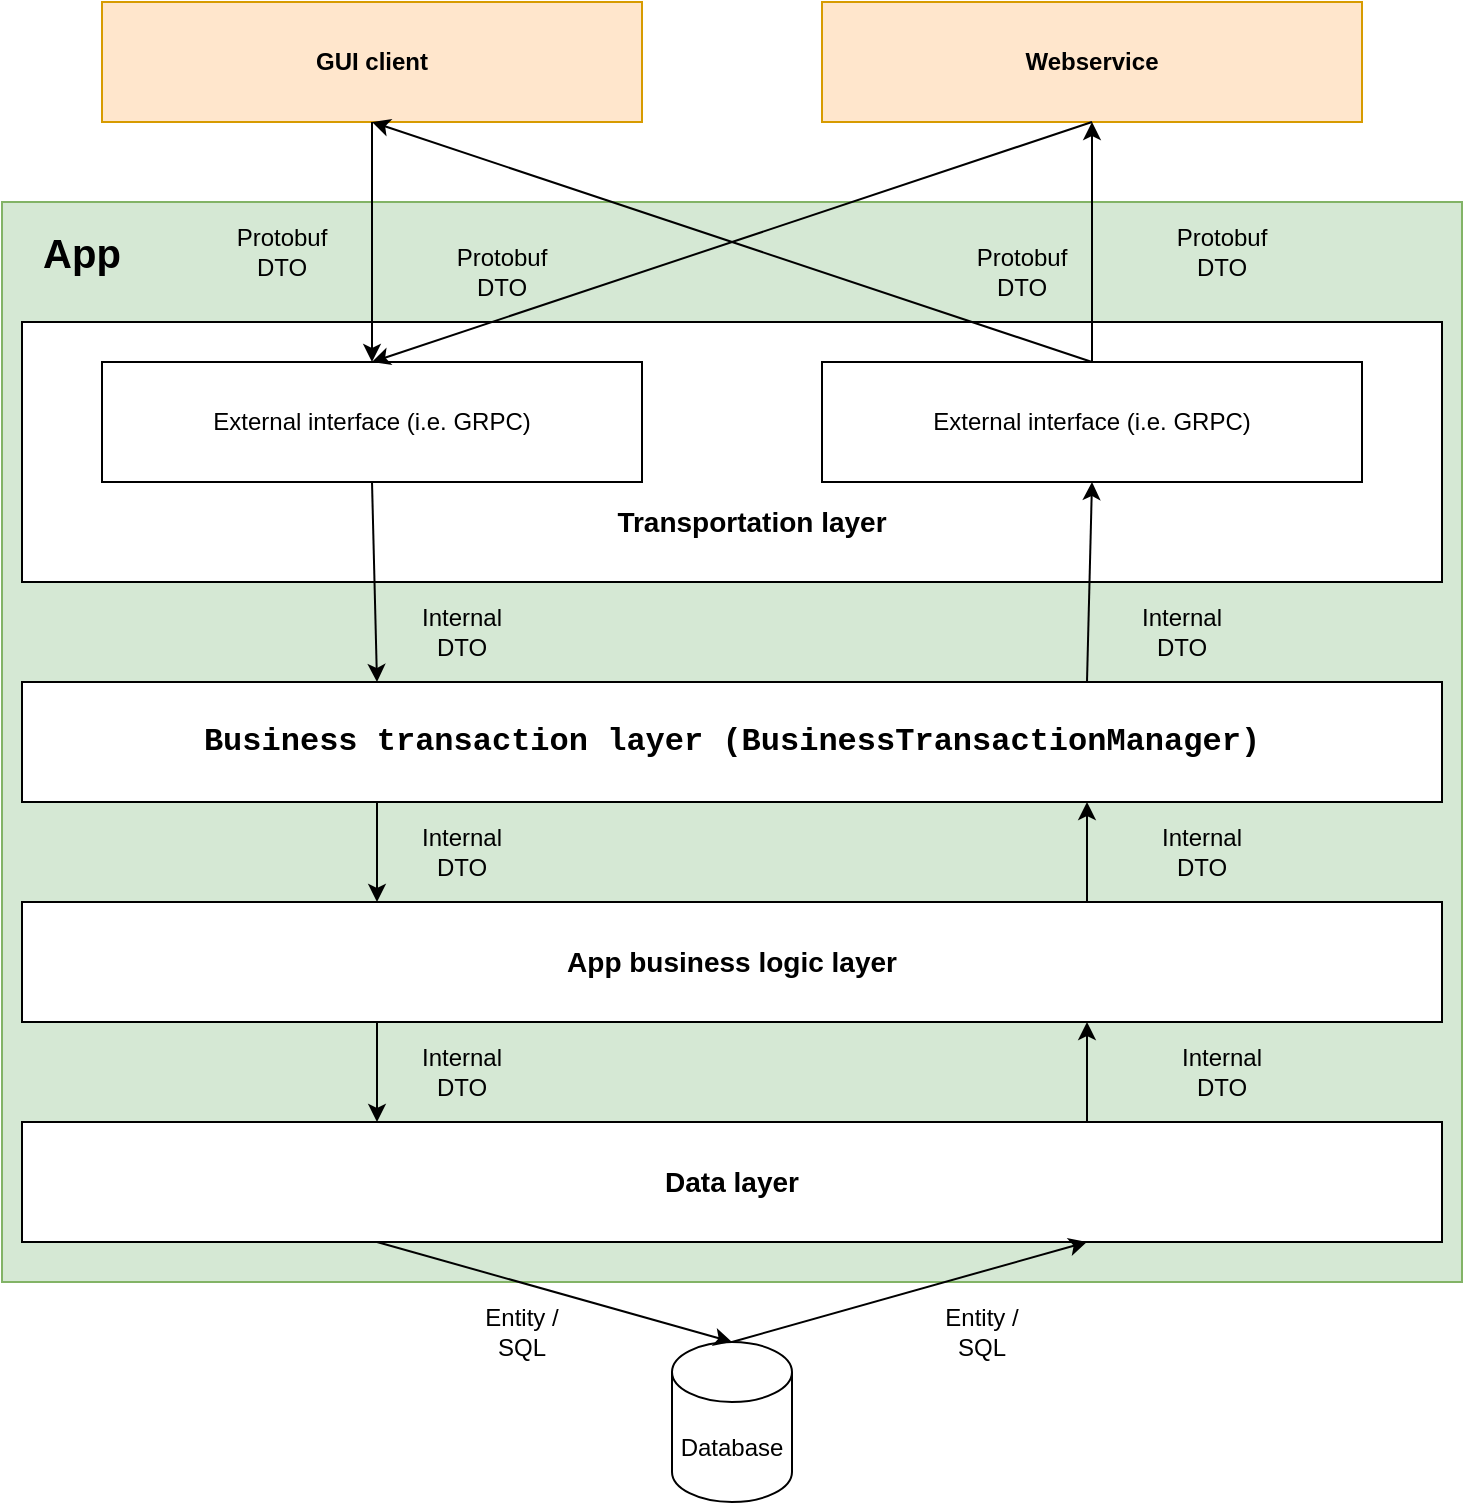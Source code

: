 <mxfile version="26.2.15">
  <diagram name="Seite-1" id="ijQwbvW6gb3daCxQcjUQ">
    <mxGraphModel dx="3346" dy="841" grid="1" gridSize="10" guides="1" tooltips="1" connect="1" arrows="1" fold="1" page="1" pageScale="1" pageWidth="827" pageHeight="1169" math="0" shadow="0">
      <root>
        <mxCell id="0" />
        <mxCell id="1" parent="0" />
        <mxCell id="8lB5T8fkEwuAEkWrWxXR-20" value="" style="rounded=0;whiteSpace=wrap;html=1;fillColor=#d5e8d4;strokeColor=#82b366;" parent="1" vertex="1">
          <mxGeometry x="70" y="140" width="730" height="540" as="geometry" />
        </mxCell>
        <mxCell id="z6WybIfSJRI8rDJlo1V9-13" value="" style="rounded=0;whiteSpace=wrap;html=1;" parent="1" vertex="1">
          <mxGeometry x="80" y="200" width="710" height="130" as="geometry" />
        </mxCell>
        <mxCell id="8lB5T8fkEwuAEkWrWxXR-1" value="GUI client" style="rounded=0;whiteSpace=wrap;html=1;fontStyle=1;fillColor=#ffe6cc;strokeColor=#d79b00;" parent="1" vertex="1">
          <mxGeometry x="120" y="40" width="270" height="60" as="geometry" />
        </mxCell>
        <mxCell id="8lB5T8fkEwuAEkWrWxXR-2" value="Webservice" style="rounded=0;whiteSpace=wrap;html=1;fontStyle=1;fillColor=#ffe6cc;strokeColor=#d79b00;" parent="1" vertex="1">
          <mxGeometry x="480" y="40" width="270" height="60" as="geometry" />
        </mxCell>
        <mxCell id="8lB5T8fkEwuAEkWrWxXR-3" value="External interface (i.e. GRPC)" style="rounded=0;whiteSpace=wrap;html=1;" parent="1" vertex="1">
          <mxGeometry x="120" y="220" width="270" height="60" as="geometry" />
        </mxCell>
        <mxCell id="8lB5T8fkEwuAEkWrWxXR-4" value="" style="endArrow=classic;html=1;rounded=0;exitX=0.5;exitY=1;exitDx=0;exitDy=0;entryX=0.5;entryY=0;entryDx=0;entryDy=0;" parent="1" source="8lB5T8fkEwuAEkWrWxXR-1" target="8lB5T8fkEwuAEkWrWxXR-3" edge="1">
          <mxGeometry width="50" height="50" relative="1" as="geometry">
            <mxPoint x="390" y="150" as="sourcePoint" />
            <mxPoint x="440" y="100" as="targetPoint" />
          </mxGeometry>
        </mxCell>
        <mxCell id="8lB5T8fkEwuAEkWrWxXR-5" value="" style="endArrow=classic;html=1;rounded=0;exitX=0.5;exitY=1;exitDx=0;exitDy=0;entryX=0.5;entryY=0;entryDx=0;entryDy=0;" parent="1" source="8lB5T8fkEwuAEkWrWxXR-2" target="8lB5T8fkEwuAEkWrWxXR-3" edge="1">
          <mxGeometry width="50" height="50" relative="1" as="geometry">
            <mxPoint x="390" y="150" as="sourcePoint" />
            <mxPoint x="210" y="200" as="targetPoint" />
          </mxGeometry>
        </mxCell>
        <mxCell id="8lB5T8fkEwuAEkWrWxXR-7" value="&lt;div style=&quot;background-color: rgb(255, 255, 255); font-family: Consolas, &amp;quot;Courier New&amp;quot;, monospace; line-height: 19px; white-space: pre;&quot;&gt;Business transaction layer (BusinessTransactionManager)&lt;/div&gt;" style="rounded=0;whiteSpace=wrap;html=1;fontSize=16;fontStyle=1" parent="1" vertex="1">
          <mxGeometry x="80" y="380" width="710" height="60" as="geometry" />
        </mxCell>
        <mxCell id="8lB5T8fkEwuAEkWrWxXR-9" value="External interface (i.e. GRPC)" style="rounded=0;whiteSpace=wrap;html=1;" parent="1" vertex="1">
          <mxGeometry x="480" y="220" width="270" height="60" as="geometry" />
        </mxCell>
        <mxCell id="8lB5T8fkEwuAEkWrWxXR-10" value="" style="endArrow=classic;html=1;rounded=0;exitX=0.5;exitY=0;exitDx=0;exitDy=0;entryX=0.5;entryY=1;entryDx=0;entryDy=0;" parent="1" source="8lB5T8fkEwuAEkWrWxXR-9" target="8lB5T8fkEwuAEkWrWxXR-1" edge="1">
          <mxGeometry width="50" height="50" relative="1" as="geometry">
            <mxPoint x="390" y="350" as="sourcePoint" />
            <mxPoint x="440" y="300" as="targetPoint" />
          </mxGeometry>
        </mxCell>
        <mxCell id="8lB5T8fkEwuAEkWrWxXR-11" value="" style="endArrow=classic;html=1;rounded=0;entryX=0.5;entryY=1;entryDx=0;entryDy=0;exitX=0.5;exitY=0;exitDx=0;exitDy=0;" parent="1" source="8lB5T8fkEwuAEkWrWxXR-9" target="8lB5T8fkEwuAEkWrWxXR-2" edge="1">
          <mxGeometry width="50" height="50" relative="1" as="geometry">
            <mxPoint x="520" y="350" as="sourcePoint" />
            <mxPoint x="570" y="300" as="targetPoint" />
          </mxGeometry>
        </mxCell>
        <mxCell id="8lB5T8fkEwuAEkWrWxXR-12" value="" style="endArrow=classic;html=1;rounded=0;entryX=0.25;entryY=0;entryDx=0;entryDy=0;exitX=0.5;exitY=1;exitDx=0;exitDy=0;" parent="1" source="8lB5T8fkEwuAEkWrWxXR-3" target="8lB5T8fkEwuAEkWrWxXR-7" edge="1">
          <mxGeometry width="50" height="50" relative="1" as="geometry">
            <mxPoint x="390" y="350" as="sourcePoint" />
            <mxPoint x="255" y="320" as="targetPoint" />
          </mxGeometry>
        </mxCell>
        <mxCell id="8lB5T8fkEwuAEkWrWxXR-13" value="" style="endArrow=classic;html=1;rounded=0;entryX=0.5;entryY=1;entryDx=0;entryDy=0;exitX=0.75;exitY=0;exitDx=0;exitDy=0;" parent="1" source="8lB5T8fkEwuAEkWrWxXR-7" target="8lB5T8fkEwuAEkWrWxXR-9" edge="1">
          <mxGeometry width="50" height="50" relative="1" as="geometry">
            <mxPoint x="615" y="320" as="sourcePoint" />
            <mxPoint x="570" y="300" as="targetPoint" />
          </mxGeometry>
        </mxCell>
        <mxCell id="8lB5T8fkEwuAEkWrWxXR-17" value="App business logic layer" style="rounded=0;whiteSpace=wrap;html=1;fontStyle=1;fontSize=14;" parent="1" vertex="1">
          <mxGeometry x="80" y="490" width="710" height="60" as="geometry" />
        </mxCell>
        <mxCell id="8lB5T8fkEwuAEkWrWxXR-18" value="" style="endArrow=classic;html=1;rounded=0;exitX=0.25;exitY=1;exitDx=0;exitDy=0;entryX=0.25;entryY=0;entryDx=0;entryDy=0;" parent="1" source="8lB5T8fkEwuAEkWrWxXR-7" target="8lB5T8fkEwuAEkWrWxXR-17" edge="1">
          <mxGeometry width="50" height="50" relative="1" as="geometry">
            <mxPoint x="390" y="290" as="sourcePoint" />
            <mxPoint x="440" y="240" as="targetPoint" />
          </mxGeometry>
        </mxCell>
        <mxCell id="8lB5T8fkEwuAEkWrWxXR-19" value="" style="endArrow=classic;html=1;rounded=0;exitX=0.75;exitY=0;exitDx=0;exitDy=0;entryX=0.75;entryY=1;entryDx=0;entryDy=0;" parent="1" source="8lB5T8fkEwuAEkWrWxXR-17" target="8lB5T8fkEwuAEkWrWxXR-7" edge="1">
          <mxGeometry width="50" height="50" relative="1" as="geometry">
            <mxPoint x="390" y="290" as="sourcePoint" />
            <mxPoint x="440" y="240" as="targetPoint" />
          </mxGeometry>
        </mxCell>
        <mxCell id="8lB5T8fkEwuAEkWrWxXR-21" value="App" style="text;html=1;align=center;verticalAlign=middle;whiteSpace=wrap;rounded=0;fontSize=20;fontStyle=1" parent="1" vertex="1">
          <mxGeometry x="80" y="150" width="60" height="30" as="geometry" />
        </mxCell>
        <mxCell id="z6WybIfSJRI8rDJlo1V9-2" value="Data layer" style="rounded=0;whiteSpace=wrap;html=1;fontStyle=1;fontSize=14;" parent="1" vertex="1">
          <mxGeometry x="80" y="600" width="710" height="60" as="geometry" />
        </mxCell>
        <mxCell id="z6WybIfSJRI8rDJlo1V9-3" value="Database" style="shape=cylinder3;whiteSpace=wrap;html=1;boundedLbl=1;backgroundOutline=1;size=15;" parent="1" vertex="1">
          <mxGeometry x="405" y="710" width="60" height="80" as="geometry" />
        </mxCell>
        <mxCell id="z6WybIfSJRI8rDJlo1V9-4" value="" style="endArrow=classic;html=1;rounded=0;exitX=0.25;exitY=1;exitDx=0;exitDy=0;entryX=0.5;entryY=0;entryDx=0;entryDy=0;entryPerimeter=0;" parent="1" source="z6WybIfSJRI8rDJlo1V9-2" target="z6WybIfSJRI8rDJlo1V9-3" edge="1">
          <mxGeometry width="50" height="50" relative="1" as="geometry">
            <mxPoint x="390" y="420" as="sourcePoint" />
            <mxPoint x="440" y="370" as="targetPoint" />
          </mxGeometry>
        </mxCell>
        <mxCell id="z6WybIfSJRI8rDJlo1V9-5" value="" style="endArrow=classic;html=1;rounded=0;exitX=0.25;exitY=1;exitDx=0;exitDy=0;entryX=0.25;entryY=0;entryDx=0;entryDy=0;" parent="1" source="8lB5T8fkEwuAEkWrWxXR-17" target="z6WybIfSJRI8rDJlo1V9-2" edge="1">
          <mxGeometry width="50" height="50" relative="1" as="geometry">
            <mxPoint x="390" y="410" as="sourcePoint" />
            <mxPoint x="440" y="360" as="targetPoint" />
          </mxGeometry>
        </mxCell>
        <mxCell id="z6WybIfSJRI8rDJlo1V9-10" value="" style="endArrow=classic;html=1;rounded=0;exitX=0.75;exitY=0;exitDx=0;exitDy=0;entryX=0.75;entryY=1;entryDx=0;entryDy=0;" parent="1" source="z6WybIfSJRI8rDJlo1V9-2" target="8lB5T8fkEwuAEkWrWxXR-17" edge="1">
          <mxGeometry width="50" height="50" relative="1" as="geometry">
            <mxPoint x="390" y="410" as="sourcePoint" />
            <mxPoint x="440" y="360" as="targetPoint" />
          </mxGeometry>
        </mxCell>
        <mxCell id="z6WybIfSJRI8rDJlo1V9-11" value="" style="endArrow=classic;html=1;rounded=0;exitX=0.5;exitY=0;exitDx=0;exitDy=0;exitPerimeter=0;entryX=0.75;entryY=1;entryDx=0;entryDy=0;" parent="1" source="z6WybIfSJRI8rDJlo1V9-3" target="z6WybIfSJRI8rDJlo1V9-2" edge="1">
          <mxGeometry width="50" height="50" relative="1" as="geometry">
            <mxPoint x="390" y="420" as="sourcePoint" />
            <mxPoint x="440" y="370" as="targetPoint" />
          </mxGeometry>
        </mxCell>
        <mxCell id="z6WybIfSJRI8rDJlo1V9-14" value="Transportation layer" style="text;html=1;align=center;verticalAlign=middle;whiteSpace=wrap;rounded=0;fontSize=14;fontStyle=1" parent="1" vertex="1">
          <mxGeometry x="370" y="285" width="150" height="30" as="geometry" />
        </mxCell>
        <mxCell id="z6WybIfSJRI8rDJlo1V9-15" value="Protobuf DTO" style="text;html=1;align=center;verticalAlign=middle;whiteSpace=wrap;rounded=0;" parent="1" vertex="1">
          <mxGeometry x="180" y="150" width="60" height="30" as="geometry" />
        </mxCell>
        <mxCell id="z6WybIfSJRI8rDJlo1V9-16" value="Protobuf DTO" style="text;html=1;align=center;verticalAlign=middle;whiteSpace=wrap;rounded=0;" parent="1" vertex="1">
          <mxGeometry x="650" y="150" width="60" height="30" as="geometry" />
        </mxCell>
        <mxCell id="z6WybIfSJRI8rDJlo1V9-17" value="Protobuf DTO" style="text;html=1;align=center;verticalAlign=middle;whiteSpace=wrap;rounded=0;" parent="1" vertex="1">
          <mxGeometry x="550" y="160" width="60" height="30" as="geometry" />
        </mxCell>
        <mxCell id="z6WybIfSJRI8rDJlo1V9-18" value="Protobuf DTO" style="text;html=1;align=center;verticalAlign=middle;whiteSpace=wrap;rounded=0;" parent="1" vertex="1">
          <mxGeometry x="290" y="160" width="60" height="30" as="geometry" />
        </mxCell>
        <mxCell id="z6WybIfSJRI8rDJlo1V9-21" value="Entity / SQL" style="text;html=1;align=center;verticalAlign=middle;whiteSpace=wrap;rounded=0;" parent="1" vertex="1">
          <mxGeometry x="300" y="690" width="60" height="30" as="geometry" />
        </mxCell>
        <mxCell id="z6WybIfSJRI8rDJlo1V9-22" value="Entity / SQL" style="text;html=1;align=center;verticalAlign=middle;whiteSpace=wrap;rounded=0;" parent="1" vertex="1">
          <mxGeometry x="530" y="690" width="60" height="30" as="geometry" />
        </mxCell>
        <mxCell id="yRNmc57pGg7L6DPrqIeS-5" value="Internal DTO" style="text;html=1;align=center;verticalAlign=middle;whiteSpace=wrap;rounded=0;" parent="1" vertex="1">
          <mxGeometry x="270" y="340" width="60" height="30" as="geometry" />
        </mxCell>
        <mxCell id="-6PQIA44D1LLfWB2ykTY-1" value="Internal DTO" style="text;html=1;align=center;verticalAlign=middle;whiteSpace=wrap;rounded=0;" vertex="1" parent="1">
          <mxGeometry x="270" y="450" width="60" height="30" as="geometry" />
        </mxCell>
        <mxCell id="-6PQIA44D1LLfWB2ykTY-2" value="Internal DTO" style="text;html=1;align=center;verticalAlign=middle;whiteSpace=wrap;rounded=0;" vertex="1" parent="1">
          <mxGeometry x="270" y="560" width="60" height="30" as="geometry" />
        </mxCell>
        <mxCell id="-6PQIA44D1LLfWB2ykTY-3" value="Internal DTO" style="text;html=1;align=center;verticalAlign=middle;whiteSpace=wrap;rounded=0;" vertex="1" parent="1">
          <mxGeometry x="630" y="340" width="60" height="30" as="geometry" />
        </mxCell>
        <mxCell id="-6PQIA44D1LLfWB2ykTY-4" value="Internal DTO" style="text;html=1;align=center;verticalAlign=middle;whiteSpace=wrap;rounded=0;" vertex="1" parent="1">
          <mxGeometry x="640" y="450" width="60" height="30" as="geometry" />
        </mxCell>
        <mxCell id="-6PQIA44D1LLfWB2ykTY-5" value="Internal DTO" style="text;html=1;align=center;verticalAlign=middle;whiteSpace=wrap;rounded=0;" vertex="1" parent="1">
          <mxGeometry x="650" y="560" width="60" height="30" as="geometry" />
        </mxCell>
      </root>
    </mxGraphModel>
  </diagram>
</mxfile>
